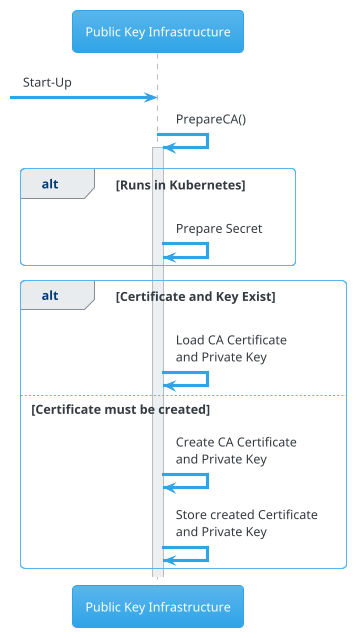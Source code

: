 @startuml
!theme cerulean

participant "Public Key Infrastructure" as pki

[-> pki: Start-Up

pki -> pki: PrepareCA()
activate pki
    alt Runs in Kubernetes
        pki -> pki: Prepare Secret
    end
    alt Certificate and Key Exist
        pki -> pki: Load CA Certificate\nand Private Key
    else Certificate must be created
        pki -> pki: Create CA Certificate\nand Private Key
        pki -> pki: Store created Certificate\nand Private Key
    end

@enduml
